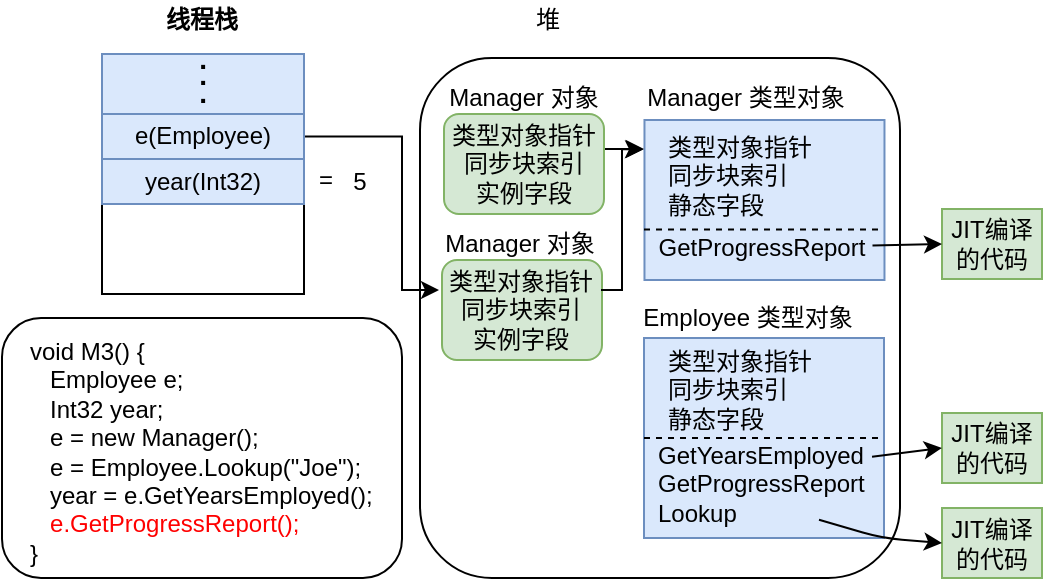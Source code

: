 <mxfile version="13.9.9" type="device"><diagram id="tf3NhaD8iuNYZ6eunwUl" name="第 1 页"><mxGraphModel dx="1106" dy="972" grid="1" gridSize="10" guides="1" tooltips="1" connect="1" arrows="1" fold="1" page="1" pageScale="1" pageWidth="827" pageHeight="1169" math="0" shadow="0"><root><mxCell id="0"/><mxCell id="1" parent="0"/><mxCell id="jd-MOAEOpFfO7wFFi--R-1" value="" style="rounded=0;whiteSpace=wrap;html=1;" parent="1" vertex="1"><mxGeometry x="210" y="248" width="101" height="120" as="geometry"/></mxCell><mxCell id="jd-MOAEOpFfO7wFFi--R-2" value="" style="rounded=1;whiteSpace=wrap;html=1;" parent="1" vertex="1"><mxGeometry x="160" y="380" width="200" height="130" as="geometry"/></mxCell><mxCell id="jd-MOAEOpFfO7wFFi--R-3" value="void M3() {&lt;br&gt;&amp;nbsp; &lt;font color=&quot;#ff0000&quot;&gt;&amp;nbsp;&lt;/font&gt;Employee e;&lt;br&gt;&amp;nbsp; &amp;nbsp;Int32 year;&lt;br&gt;&amp;nbsp; &amp;nbsp;e = new Manager();&lt;br&gt;&amp;nbsp; &amp;nbsp;e = Employee.Lookup(&quot;Joe&quot;);&lt;br&gt;&amp;nbsp; &amp;nbsp;year = e.GetYearsEmployed();&lt;br&gt;&amp;nbsp; &amp;nbsp;&lt;font color=&quot;#ff0000&quot;&gt;e.GetProgressReport();&lt;/font&gt;&lt;br&gt;}" style="text;html=1;strokeColor=none;fillColor=none;align=left;verticalAlign=top;whiteSpace=wrap;rounded=0;" parent="1" vertex="1"><mxGeometry x="172" y="383" width="180" height="120" as="geometry"/></mxCell><mxCell id="jd-MOAEOpFfO7wFFi--R-4" value="" style="rounded=1;whiteSpace=wrap;html=1;" parent="1" vertex="1"><mxGeometry x="369" y="250" width="240" height="260" as="geometry"/></mxCell><mxCell id="jd-MOAEOpFfO7wFFi--R-5" value="" style="rounded=0;whiteSpace=wrap;html=1;fillColor=#dae8fc;strokeColor=#6c8ebf;" parent="1" vertex="1"><mxGeometry x="210" y="248" width="101" height="30" as="geometry"/></mxCell><mxCell id="jd-MOAEOpFfO7wFFi--R-6" value="" style="group" parent="1" vertex="1" connectable="0"><mxGeometry x="241" y="244" width="40" height="37" as="geometry"/></mxCell><mxCell id="jd-MOAEOpFfO7wFFi--R-7" value="&lt;b&gt;&lt;font style=&quot;font-size: 14px&quot;&gt;·&lt;/font&gt;&lt;/b&gt;" style="text;html=1;strokeColor=none;fillColor=none;align=center;verticalAlign=middle;whiteSpace=wrap;rounded=0;" parent="jd-MOAEOpFfO7wFFi--R-6" vertex="1"><mxGeometry width="40" height="20" as="geometry"/></mxCell><mxCell id="jd-MOAEOpFfO7wFFi--R-8" value="&lt;b&gt;&lt;font style=&quot;font-size: 14px&quot;&gt;·&lt;/font&gt;&lt;/b&gt;" style="text;html=1;strokeColor=none;fillColor=none;align=center;verticalAlign=middle;whiteSpace=wrap;rounded=0;" parent="jd-MOAEOpFfO7wFFi--R-6" vertex="1"><mxGeometry y="8" width="40" height="20" as="geometry"/></mxCell><mxCell id="jd-MOAEOpFfO7wFFi--R-9" value="&lt;b&gt;&lt;font style=&quot;font-size: 14px&quot;&gt;·&lt;/font&gt;&lt;/b&gt;" style="text;html=1;strokeColor=none;fillColor=none;align=center;verticalAlign=middle;whiteSpace=wrap;rounded=0;" parent="jd-MOAEOpFfO7wFFi--R-6" vertex="1"><mxGeometry y="17" width="40" height="20" as="geometry"/></mxCell><mxCell id="jd-MOAEOpFfO7wFFi--R-10" value="线程栈" style="text;html=1;strokeColor=none;fillColor=none;align=center;verticalAlign=middle;whiteSpace=wrap;rounded=0;fontStyle=1" parent="1" vertex="1"><mxGeometry x="240" y="221" width="40" height="20" as="geometry"/></mxCell><mxCell id="jd-MOAEOpFfO7wFFi--R-11" value="堆" style="text;html=1;strokeColor=none;fillColor=none;align=center;verticalAlign=middle;whiteSpace=wrap;rounded=0;" parent="1" vertex="1"><mxGeometry x="413" y="221" width="40" height="20" as="geometry"/></mxCell><mxCell id="jd-MOAEOpFfO7wFFi--R-12" value="" style="group" parent="1" vertex="1" connectable="0"><mxGeometry x="481.24" y="281" width="120" height="80" as="geometry"/></mxCell><mxCell id="jd-MOAEOpFfO7wFFi--R-13" value="" style="rounded=0;whiteSpace=wrap;html=1;fillColor=#dae8fc;strokeColor=#6c8ebf;" parent="jd-MOAEOpFfO7wFFi--R-12" vertex="1"><mxGeometry width="120" height="80" as="geometry"/></mxCell><mxCell id="jd-MOAEOpFfO7wFFi--R-14" value="类型对象指针&lt;br&gt;同步块索引&lt;br&gt;静态字段" style="text;html=1;strokeColor=none;fillColor=none;align=left;verticalAlign=top;whiteSpace=wrap;rounded=0;" parent="jd-MOAEOpFfO7wFFi--R-12" vertex="1"><mxGeometry x="10" width="90" height="50" as="geometry"/></mxCell><mxCell id="jd-MOAEOpFfO7wFFi--R-15" value="GetProgressReport" style="text;html=1;strokeColor=none;fillColor=none;align=center;verticalAlign=middle;whiteSpace=wrap;rounded=0;" parent="jd-MOAEOpFfO7wFFi--R-12" vertex="1"><mxGeometry x="4" y="54" width="110" height="20" as="geometry"/></mxCell><mxCell id="jd-MOAEOpFfO7wFFi--R-16" value="" style="endArrow=none;dashed=1;html=1;entryX=0.998;entryY=0.684;entryDx=0;entryDy=0;exitX=-0.002;exitY=0.684;exitDx=0;exitDy=0;entryPerimeter=0;exitPerimeter=0;" parent="jd-MOAEOpFfO7wFFi--R-12" source="jd-MOAEOpFfO7wFFi--R-13" target="jd-MOAEOpFfO7wFFi--R-13" edge="1"><mxGeometry width="50" height="50" relative="1" as="geometry"><mxPoint x="-130" y="80" as="sourcePoint"/><mxPoint x="-80" y="30" as="targetPoint"/></mxGeometry></mxCell><mxCell id="jd-MOAEOpFfO7wFFi--R-17" value="" style="group" parent="1" vertex="1" connectable="0"><mxGeometry x="481" y="390" width="120" height="100" as="geometry"/></mxCell><mxCell id="jd-MOAEOpFfO7wFFi--R-18" value="" style="rounded=0;whiteSpace=wrap;html=1;fillColor=#dae8fc;strokeColor=#6c8ebf;" parent="jd-MOAEOpFfO7wFFi--R-17" vertex="1"><mxGeometry width="120" height="100" as="geometry"/></mxCell><mxCell id="jd-MOAEOpFfO7wFFi--R-19" value="类型对象指针&lt;br&gt;同步块索引&lt;br&gt;静态字段" style="text;html=1;strokeColor=none;fillColor=none;align=left;verticalAlign=top;whiteSpace=wrap;rounded=0;" parent="jd-MOAEOpFfO7wFFi--R-17" vertex="1"><mxGeometry x="10" y="-2" width="90" height="45.455" as="geometry"/></mxCell><mxCell id="jd-MOAEOpFfO7wFFi--R-20" value="" style="endArrow=none;dashed=1;html=1;entryX=1;entryY=0.5;entryDx=0;entryDy=0;exitX=0;exitY=0.5;exitDx=0;exitDy=0;" parent="jd-MOAEOpFfO7wFFi--R-17" source="jd-MOAEOpFfO7wFFi--R-18" target="jd-MOAEOpFfO7wFFi--R-18" edge="1"><mxGeometry width="50" height="50" relative="1" as="geometry"><mxPoint x="-130" y="72.727" as="sourcePoint"/><mxPoint x="-80" y="27.273" as="targetPoint"/></mxGeometry></mxCell><mxCell id="jd-MOAEOpFfO7wFFi--R-21" value="GetYearsEmployed&lt;br&gt;GetProgressReport&lt;br&gt;Lookup" style="text;html=1;strokeColor=none;fillColor=none;align=left;verticalAlign=middle;whiteSpace=wrap;rounded=0;" parent="jd-MOAEOpFfO7wFFi--R-17" vertex="1"><mxGeometry x="5" y="54.545" width="110" height="36.364" as="geometry"/></mxCell><mxCell id="jd-MOAEOpFfO7wFFi--R-22" value="Manager 类型对象" style="text;html=1;strokeColor=none;fillColor=none;align=center;verticalAlign=middle;whiteSpace=wrap;rounded=0;" parent="1" vertex="1"><mxGeometry x="477" y="260" width="110" height="20" as="geometry"/></mxCell><mxCell id="jd-MOAEOpFfO7wFFi--R-23" value="Employee 类型对象" style="text;html=1;strokeColor=none;fillColor=none;align=center;verticalAlign=middle;whiteSpace=wrap;rounded=0;" parent="1" vertex="1"><mxGeometry x="478" y="370" width="110" height="20" as="geometry"/></mxCell><mxCell id="jd-MOAEOpFfO7wFFi--R-24" style="edgeStyle=orthogonalEdgeStyle;rounded=0;orthogonalLoop=1;jettySize=auto;html=1;entryX=0;entryY=0.25;entryDx=0;entryDy=0;" parent="1" source="jd-MOAEOpFfO7wFFi--R-25" target="jd-MOAEOpFfO7wFFi--R-38" edge="1"><mxGeometry relative="1" as="geometry"><mxPoint x="350" y="260" as="targetPoint"/><Array as="points"><mxPoint x="360" y="289"/><mxPoint x="360" y="366"/></Array></mxGeometry></mxCell><mxCell id="jd-MOAEOpFfO7wFFi--R-25" value="e(Employee)" style="rounded=0;whiteSpace=wrap;html=1;fillColor=#dae8fc;strokeColor=#6c8ebf;" parent="1" vertex="1"><mxGeometry x="210" y="278" width="101" height="22.5" as="geometry"/></mxCell><mxCell id="jd-MOAEOpFfO7wFFi--R-26" value="year(Int32)" style="rounded=0;whiteSpace=wrap;html=1;fillColor=#dae8fc;strokeColor=#6c8ebf;" parent="1" vertex="1"><mxGeometry x="210" y="300.5" width="101" height="22.5" as="geometry"/></mxCell><mxCell id="jd-MOAEOpFfO7wFFi--R-27" value="=" style="text;html=1;strokeColor=none;fillColor=none;align=center;verticalAlign=middle;whiteSpace=wrap;rounded=0;" parent="1" vertex="1"><mxGeometry x="312" y="301" width="20" height="20" as="geometry"/></mxCell><mxCell id="jd-MOAEOpFfO7wFFi--R-28" value="5" style="text;html=1;strokeColor=none;fillColor=none;align=center;verticalAlign=middle;whiteSpace=wrap;rounded=0;" parent="1" vertex="1"><mxGeometry x="328.5" y="301.75" width="20" height="20" as="geometry"/></mxCell><mxCell id="jd-MOAEOpFfO7wFFi--R-29" style="edgeStyle=orthogonalEdgeStyle;rounded=0;orthogonalLoop=1;jettySize=auto;html=1;exitX=1;exitY=0.25;exitDx=0;exitDy=0;entryX=-0.002;entryY=0.182;entryDx=0;entryDy=0;entryPerimeter=0;" parent="1" source="jd-MOAEOpFfO7wFFi--R-35" target="jd-MOAEOpFfO7wFFi--R-13" edge="1"><mxGeometry relative="1" as="geometry"/></mxCell><mxCell id="jd-MOAEOpFfO7wFFi--R-30" value="Manager 对象" style="text;html=1;strokeColor=none;fillColor=none;align=center;verticalAlign=middle;whiteSpace=wrap;rounded=0;" parent="1" vertex="1"><mxGeometry x="379" y="260" width="84" height="20" as="geometry"/></mxCell><mxCell id="jd-MOAEOpFfO7wFFi--R-31" value="Manager 对象" style="text;html=1;strokeColor=none;fillColor=none;align=center;verticalAlign=middle;whiteSpace=wrap;rounded=0;" parent="1" vertex="1"><mxGeometry x="377" y="333" width="84" height="20" as="geometry"/></mxCell><mxCell id="jd-MOAEOpFfO7wFFi--R-32" value="JIT编译&lt;br&gt;的代码" style="rounded=0;whiteSpace=wrap;html=1;fillColor=#d5e8d4;strokeColor=#82b366;" parent="1" vertex="1"><mxGeometry x="630" y="475" width="50" height="35" as="geometry"/></mxCell><mxCell id="jd-MOAEOpFfO7wFFi--R-33" value="" style="group" parent="1" vertex="1" connectable="0"><mxGeometry x="381" y="278" width="80" height="50" as="geometry"/></mxCell><mxCell id="jd-MOAEOpFfO7wFFi--R-34" value="" style="rounded=1;whiteSpace=wrap;html=1;fillColor=#d5e8d4;strokeColor=#82b366;" parent="jd-MOAEOpFfO7wFFi--R-33" vertex="1"><mxGeometry width="80" height="50" as="geometry"/></mxCell><mxCell id="jd-MOAEOpFfO7wFFi--R-35" value="类型对象指针&lt;br&gt;同步块索引&lt;br&gt;实例字段" style="text;html=1;strokeColor=none;fillColor=none;align=center;verticalAlign=middle;whiteSpace=wrap;rounded=0;" parent="jd-MOAEOpFfO7wFFi--R-33" vertex="1"><mxGeometry y="10" width="80" height="30" as="geometry"/></mxCell><mxCell id="jd-MOAEOpFfO7wFFi--R-36" value="" style="rounded=1;whiteSpace=wrap;html=1;fillColor=#d5e8d4;strokeColor=#82b366;" parent="1" vertex="1"><mxGeometry x="380" y="351" width="80" height="50" as="geometry"/></mxCell><mxCell id="jd-MOAEOpFfO7wFFi--R-37" style="edgeStyle=orthogonalEdgeStyle;rounded=0;orthogonalLoop=1;jettySize=auto;html=1;exitX=1;exitY=0.25;exitDx=0;exitDy=0;entryX=-0.006;entryY=0.183;entryDx=0;entryDy=0;entryPerimeter=0;" parent="1" source="jd-MOAEOpFfO7wFFi--R-38" target="jd-MOAEOpFfO7wFFi--R-13" edge="1"><mxGeometry relative="1" as="geometry"><Array as="points"><mxPoint x="470" y="366"/><mxPoint x="470" y="296"/></Array></mxGeometry></mxCell><mxCell id="jd-MOAEOpFfO7wFFi--R-38" value="类型对象指针&lt;br&gt;同步块索引&lt;br&gt;实例字段" style="text;html=1;strokeColor=none;fillColor=none;align=center;verticalAlign=middle;whiteSpace=wrap;rounded=0;" parent="1" vertex="1"><mxGeometry x="378.5" y="356" width="81" height="40" as="geometry"/></mxCell><mxCell id="jd-MOAEOpFfO7wFFi--R-39" value="" style="endArrow=classic;html=1;entryX=0;entryY=0.5;entryDx=0;entryDy=0;exitX=0.75;exitY=1;exitDx=0;exitDy=0;" parent="1" source="jd-MOAEOpFfO7wFFi--R-21" target="jd-MOAEOpFfO7wFFi--R-32" edge="1"><mxGeometry width="50" height="50" relative="1" as="geometry"><mxPoint x="600" y="590" as="sourcePoint"/><mxPoint x="650" y="540" as="targetPoint"/><Array as="points"><mxPoint x="600" y="490"/></Array></mxGeometry></mxCell><mxCell id="jd-MOAEOpFfO7wFFi--R-40" value="JIT编译&lt;br&gt;的代码" style="rounded=0;whiteSpace=wrap;html=1;fillColor=#d5e8d4;strokeColor=#82b366;" parent="1" vertex="1"><mxGeometry x="630" y="427.5" width="50" height="35" as="geometry"/></mxCell><mxCell id="jd-MOAEOpFfO7wFFi--R-41" value="" style="endArrow=classic;html=1;entryX=0;entryY=0.5;entryDx=0;entryDy=0;exitX=0.991;exitY=0.132;exitDx=0;exitDy=0;exitPerimeter=0;" parent="1" source="jd-MOAEOpFfO7wFFi--R-21" target="jd-MOAEOpFfO7wFFi--R-40" edge="1"><mxGeometry width="50" height="50" relative="1" as="geometry"><mxPoint x="390" y="520" as="sourcePoint"/><mxPoint x="440" y="470" as="targetPoint"/></mxGeometry></mxCell><mxCell id="jd-MOAEOpFfO7wFFi--R-42" value="JIT编译&lt;br&gt;的代码" style="rounded=0;whiteSpace=wrap;html=1;fillColor=#d5e8d4;strokeColor=#82b366;" parent="1" vertex="1"><mxGeometry x="630" y="325.5" width="50" height="35" as="geometry"/></mxCell><mxCell id="jd-MOAEOpFfO7wFFi--R-43" value="" style="endArrow=classic;html=1;entryX=0;entryY=0.5;entryDx=0;entryDy=0;" parent="1" source="jd-MOAEOpFfO7wFFi--R-15" target="jd-MOAEOpFfO7wFFi--R-42" edge="1"><mxGeometry width="50" height="50" relative="1" as="geometry"><mxPoint x="570" y="381" as="sourcePoint"/><mxPoint x="620" y="331" as="targetPoint"/></mxGeometry></mxCell></root></mxGraphModel></diagram></mxfile>